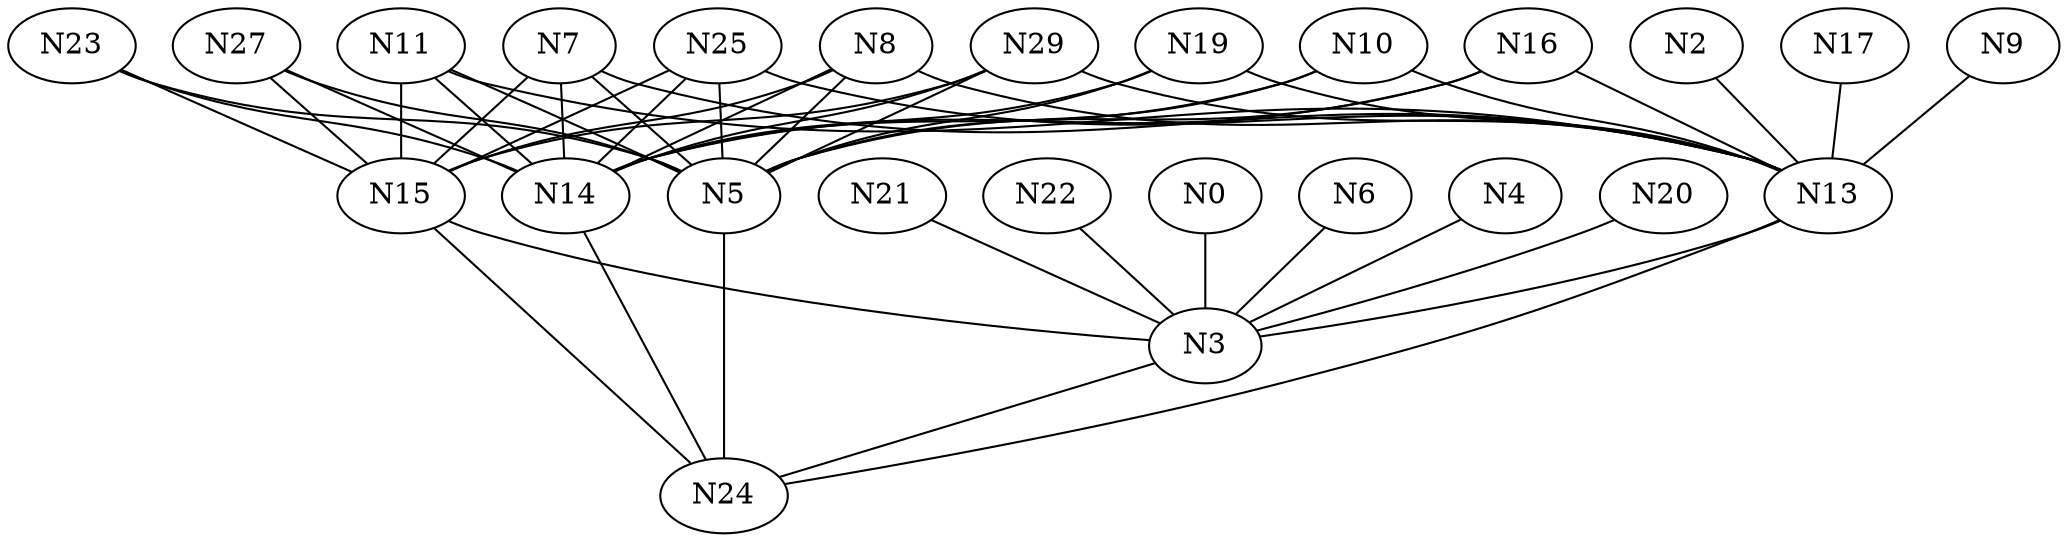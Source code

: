 Graph G {
	N23--N14[weight=24];
	N23--N15[weight=11];
	N23--N5[weight=37];
	N5--N24[weight=82];
	N13--N3[weight=51];
	N21--N3[weight=3];
	N15--N24[weight=32];
	N19--N14[weight=79];
	N19--N13[weight=68];
	N22--N3[weight=48];
	N25--N5[weight=31];
	N10--N14[weight=96];
	N8--N14[weight=3];
	N8--N13[weight=89];
	N2--N13[weight=40];
	N10--N13[weight=6];
	N8--N15[weight=18];
	N0--N3[weight=70];
	N8--N5[weight=67];
	N29--N15[weight=2];
	N29--N14[weight=60];
	N29--N13[weight=42];
	N11--N5[weight=7];
	N13--N24[weight=44];
	N6--N3[weight=58];
	N7--N5[weight=27];
	N19--N5[weight=99];
	N10--N5[weight=70];
	N17--N13[weight=61];
	N25--N13[weight=25];
	N27--N5[weight=26];
	N3--N24[weight=86];
	N7--N13[weight=71];
	N7--N14[weight=22];
	N7--N15[weight=8];
	N16--N14[weight=42];
	N16--N13[weight=16];
	N4--N3[weight=74];
	N20--N3[weight=97];
	N27--N15[weight=89];
	N27--N14[weight=87];
	N14--N24[weight=70];
	N16--N5[weight=84];
	N29--N5[weight=34];
	N25--N15[weight=54];
	N25--N14[weight=50];
	N15--N3[weight=87];
	N11--N13[weight=30];
	N11--N14[weight=69];
	N11--N15[weight=83];
	N9--N13[weight=3];
}